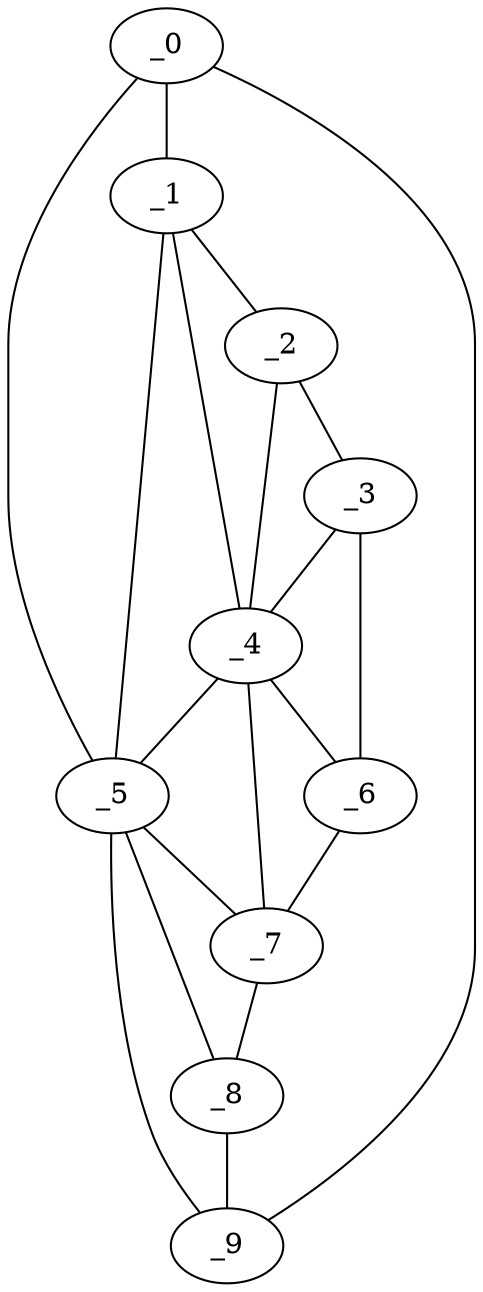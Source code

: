 graph "obj85__355.gxl" {
	_0	 [x=4,
		y=78];
	_1	 [x=44,
		y=37];
	_0 -- _1	 [valence=1];
	_5	 [x=104,
		y=79];
	_0 -- _5	 [valence=2];
	_9	 [x=125,
		y=98];
	_0 -- _9	 [valence=1];
	_2	 [x=94,
		y=25];
	_1 -- _2	 [valence=1];
	_4	 [x=104,
		y=57];
	_1 -- _4	 [valence=1];
	_1 -- _5	 [valence=2];
	_3	 [x=102,
		y=28];
	_2 -- _3	 [valence=1];
	_2 -- _4	 [valence=2];
	_3 -- _4	 [valence=2];
	_6	 [x=112,
		y=44];
	_3 -- _6	 [valence=1];
	_4 -- _5	 [valence=2];
	_4 -- _6	 [valence=1];
	_7	 [x=120,
		y=69];
	_4 -- _7	 [valence=2];
	_5 -- _7	 [valence=1];
	_8	 [x=124,
		y=91];
	_5 -- _8	 [valence=1];
	_5 -- _9	 [valence=2];
	_6 -- _7	 [valence=1];
	_7 -- _8	 [valence=1];
	_8 -- _9	 [valence=1];
}
